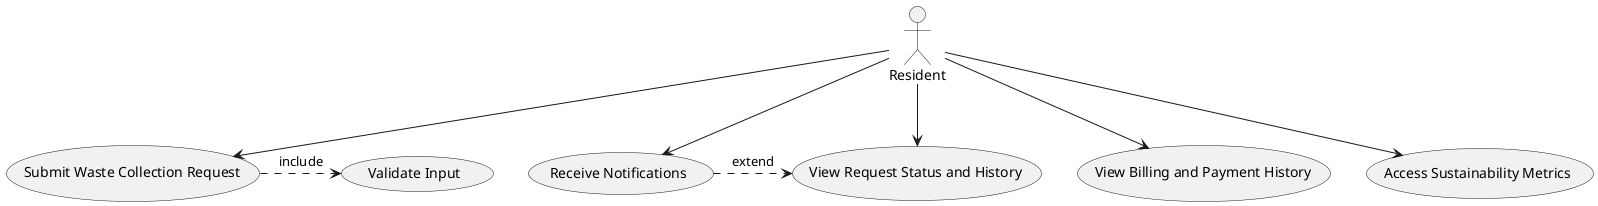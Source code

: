 @startuml Resident_Use_Case_Diagram
actor Resident
Resident --> (Submit Waste Collection Request)
Resident --> (View Request Status and History)
Resident --> (View Billing and Payment History)
Resident --> (Access Sustainability Metrics)
Resident --> (Receive Notifications)
(Submit Waste Collection Request) .> (Validate Input) : include
(Receive Notifications) .> (View Request Status and History) : extend
@enduml